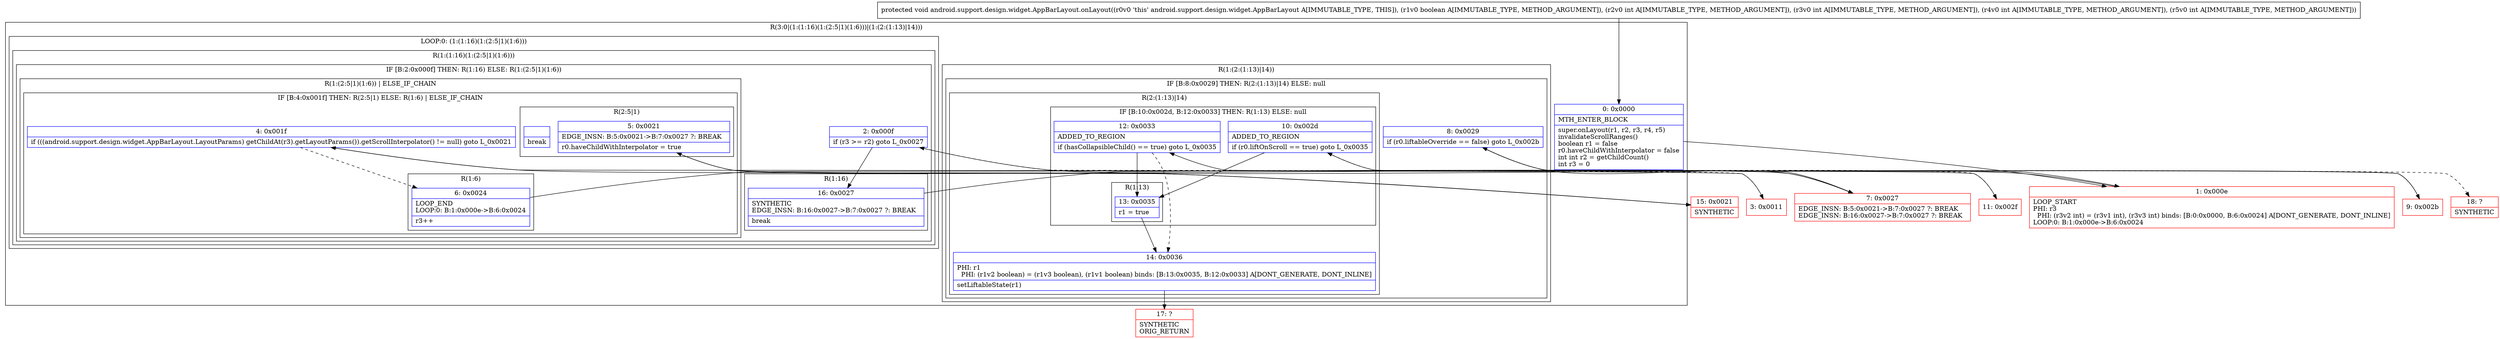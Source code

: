 digraph "CFG forandroid.support.design.widget.AppBarLayout.onLayout(ZIIII)V" {
subgraph cluster_Region_1906834629 {
label = "R(3:0|(1:(1:16)(1:(2:5|1)(1:6)))|(1:(2:(1:13)|14)))";
node [shape=record,color=blue];
Node_0 [shape=record,label="{0\:\ 0x0000|MTH_ENTER_BLOCK\l|super.onLayout(r1, r2, r3, r4, r5)\linvalidateScrollRanges()\lboolean r1 = false\lr0.haveChildWithInterpolator = false\lint int r2 = getChildCount()\lint r3 = 0\l}"];
subgraph cluster_LoopRegion_1264338032 {
label = "LOOP:0: (1:(1:16)(1:(2:5|1)(1:6)))";
node [shape=record,color=blue];
subgraph cluster_Region_1743145017 {
label = "R(1:(1:16)(1:(2:5|1)(1:6)))";
node [shape=record,color=blue];
subgraph cluster_IfRegion_371372231 {
label = "IF [B:2:0x000f] THEN: R(1:16) ELSE: R(1:(2:5|1)(1:6))";
node [shape=record,color=blue];
Node_2 [shape=record,label="{2\:\ 0x000f|if (r3 \>= r2) goto L_0x0027\l}"];
subgraph cluster_Region_1401119627 {
label = "R(1:16)";
node [shape=record,color=blue];
Node_16 [shape=record,label="{16\:\ 0x0027|SYNTHETIC\lEDGE_INSN: B:16:0x0027\-\>B:7:0x0027 ?: BREAK  \l|break\l}"];
}
subgraph cluster_Region_1674798599 {
label = "R(1:(2:5|1)(1:6)) | ELSE_IF_CHAIN\l";
node [shape=record,color=blue];
subgraph cluster_IfRegion_1581648682 {
label = "IF [B:4:0x001f] THEN: R(2:5|1) ELSE: R(1:6) | ELSE_IF_CHAIN\l";
node [shape=record,color=blue];
Node_4 [shape=record,label="{4\:\ 0x001f|if (((android.support.design.widget.AppBarLayout.LayoutParams) getChildAt(r3).getLayoutParams()).getScrollInterpolator() != null) goto L_0x0021\l}"];
subgraph cluster_Region_1250283977 {
label = "R(2:5|1)";
node [shape=record,color=blue];
Node_5 [shape=record,label="{5\:\ 0x0021|EDGE_INSN: B:5:0x0021\-\>B:7:0x0027 ?: BREAK  \l|r0.haveChildWithInterpolator = true\l}"];
Node_InsnContainer_536346400 [shape=record,label="{|break\l}"];
}
subgraph cluster_Region_1479354130 {
label = "R(1:6)";
node [shape=record,color=blue];
Node_6 [shape=record,label="{6\:\ 0x0024|LOOP_END\lLOOP:0: B:1:0x000e\-\>B:6:0x0024\l|r3++\l}"];
}
}
}
}
}
}
subgraph cluster_Region_1470122094 {
label = "R(1:(2:(1:13)|14))";
node [shape=record,color=blue];
subgraph cluster_IfRegion_800849859 {
label = "IF [B:8:0x0029] THEN: R(2:(1:13)|14) ELSE: null";
node [shape=record,color=blue];
Node_8 [shape=record,label="{8\:\ 0x0029|if (r0.liftableOverride == false) goto L_0x002b\l}"];
subgraph cluster_Region_1098230626 {
label = "R(2:(1:13)|14)";
node [shape=record,color=blue];
subgraph cluster_IfRegion_1272215652 {
label = "IF [B:10:0x002d, B:12:0x0033] THEN: R(1:13) ELSE: null";
node [shape=record,color=blue];
Node_10 [shape=record,label="{10\:\ 0x002d|ADDED_TO_REGION\l|if (r0.liftOnScroll == true) goto L_0x0035\l}"];
Node_12 [shape=record,label="{12\:\ 0x0033|ADDED_TO_REGION\l|if (hasCollapsibleChild() == true) goto L_0x0035\l}"];
subgraph cluster_Region_1434088183 {
label = "R(1:13)";
node [shape=record,color=blue];
Node_13 [shape=record,label="{13\:\ 0x0035|r1 = true\l}"];
}
}
Node_14 [shape=record,label="{14\:\ 0x0036|PHI: r1 \l  PHI: (r1v2 boolean) = (r1v3 boolean), (r1v1 boolean) binds: [B:13:0x0035, B:12:0x0033] A[DONT_GENERATE, DONT_INLINE]\l|setLiftableState(r1)\l}"];
}
}
}
}
Node_1 [shape=record,color=red,label="{1\:\ 0x000e|LOOP_START\lPHI: r3 \l  PHI: (r3v2 int) = (r3v1 int), (r3v3 int) binds: [B:0:0x0000, B:6:0x0024] A[DONT_GENERATE, DONT_INLINE]\lLOOP:0: B:1:0x000e\-\>B:6:0x0024\l}"];
Node_3 [shape=record,color=red,label="{3\:\ 0x0011}"];
Node_7 [shape=record,color=red,label="{7\:\ 0x0027|EDGE_INSN: B:5:0x0021\-\>B:7:0x0027 ?: BREAK  \lEDGE_INSN: B:16:0x0027\-\>B:7:0x0027 ?: BREAK  \l}"];
Node_9 [shape=record,color=red,label="{9\:\ 0x002b}"];
Node_11 [shape=record,color=red,label="{11\:\ 0x002f}"];
Node_15 [shape=record,color=red,label="{15\:\ 0x0021|SYNTHETIC\l}"];
Node_17 [shape=record,color=red,label="{17\:\ ?|SYNTHETIC\lORIG_RETURN\l}"];
Node_18 [shape=record,color=red,label="{18\:\ ?|SYNTHETIC\l}"];
MethodNode[shape=record,label="{protected void android.support.design.widget.AppBarLayout.onLayout((r0v0 'this' android.support.design.widget.AppBarLayout A[IMMUTABLE_TYPE, THIS]), (r1v0 boolean A[IMMUTABLE_TYPE, METHOD_ARGUMENT]), (r2v0 int A[IMMUTABLE_TYPE, METHOD_ARGUMENT]), (r3v0 int A[IMMUTABLE_TYPE, METHOD_ARGUMENT]), (r4v0 int A[IMMUTABLE_TYPE, METHOD_ARGUMENT]), (r5v0 int A[IMMUTABLE_TYPE, METHOD_ARGUMENT])) }"];
MethodNode -> Node_0;
Node_0 -> Node_1;
Node_2 -> Node_3[style=dashed];
Node_2 -> Node_16;
Node_16 -> Node_7;
Node_4 -> Node_6[style=dashed];
Node_4 -> Node_15;
Node_5 -> Node_7;
Node_6 -> Node_1;
Node_8 -> Node_9;
Node_8 -> Node_18[style=dashed];
Node_10 -> Node_11[style=dashed];
Node_10 -> Node_13;
Node_12 -> Node_13;
Node_12 -> Node_14[style=dashed];
Node_13 -> Node_14;
Node_14 -> Node_17;
Node_1 -> Node_2;
Node_3 -> Node_4;
Node_7 -> Node_8;
Node_9 -> Node_10;
Node_11 -> Node_12;
Node_15 -> Node_5;
}

